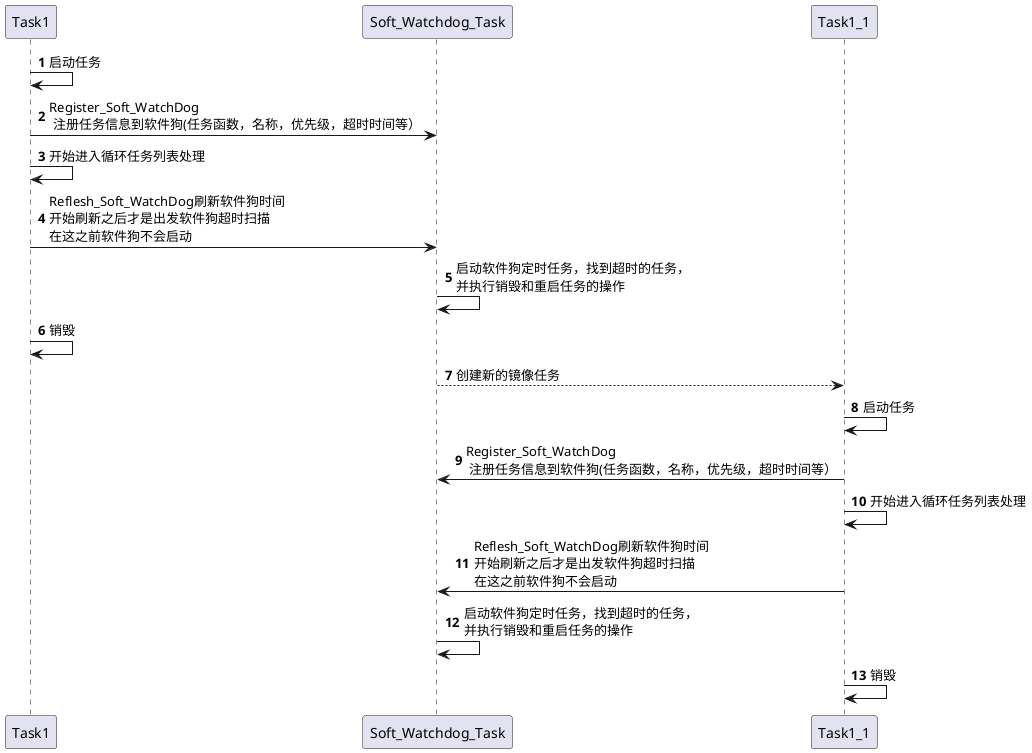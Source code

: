 1 包含锁的任务不推荐使用，目前是强制删除任务，可能会导致死锁局面，重启的任务也无法正常运行。
2 过于频繁的任务也不推荐使用，会导致软件狗任务也要高频运行，浪费资源。
@startuml
'https://plantuml.com/sequence-diagram

autonumber
Task1 -> Task1:启动任务
Soft_Watchdog_Task <- Task1: Register_Soft_WatchDog \n 注册任务信息到软件狗(任务函数，名称，优先级，超时时间等）

Task1->Task1:开始进入循环任务列表处理

Task1->Soft_Watchdog_Task:Reflesh_Soft_WatchDog刷新软件狗时间 \n开始刷新之后才是出发软件狗超时扫描 \n在这之前软件狗不会启动

Soft_Watchdog_Task -> Soft_Watchdog_Task:启动软件狗定时任务，找到超时的任务，\n并执行销毁和重启任务的操作

Task1->Task1:销毁

Soft_Watchdog_Task -->Task1_1:创建新的镜像任务
Task1_1 -> Task1_1:启动任务
Task1_1 -> Soft_Watchdog_Task: Register_Soft_WatchDog \n 注册任务信息到软件狗(任务函数，名称，优先级，超时时间等）
Task1_1->Task1_1:开始进入循环任务列表处理

Task1_1->Soft_Watchdog_Task:Reflesh_Soft_WatchDog刷新软件狗时间 \n开始刷新之后才是出发软件狗超时扫描 \n在这之前软件狗不会启动

Soft_Watchdog_Task -> Soft_Watchdog_Task:启动软件狗定时任务，找到超时的任务，\n并执行销毁和重启任务的操作

Task1_1->Task1_1:销毁
@enduml
